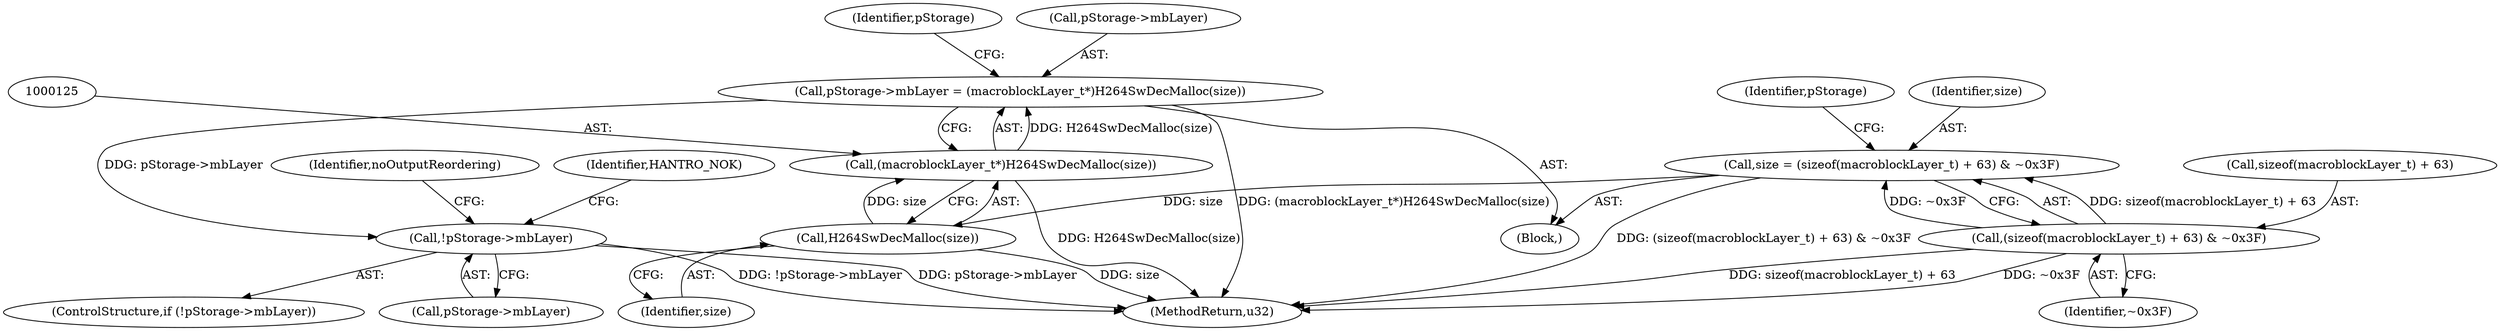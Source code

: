 digraph "0_Android_2b6f22dc64d456471a1dc6df09d515771d1427c8_4@pointer" {
"1000120" [label="(Call,pStorage->mbLayer = (macroblockLayer_t*)H264SwDecMalloc(size))"];
"1000124" [label="(Call,(macroblockLayer_t*)H264SwDecMalloc(size))"];
"1000126" [label="(Call,H264SwDecMalloc(size))"];
"1000112" [label="(Call,size = (sizeof(macroblockLayer_t) + 63) & ~0x3F)"];
"1000114" [label="(Call,(sizeof(macroblockLayer_t) + 63) & ~0x3F)"];
"1000129" [label="(Call,!pStorage->mbLayer)"];
"1000124" [label="(Call,(macroblockLayer_t*)H264SwDecMalloc(size))"];
"1000144" [label="(MethodReturn,u32)"];
"1000127" [label="(Identifier,size)"];
"1000112" [label="(Call,size = (sizeof(macroblockLayer_t) + 63) & ~0x3F)"];
"1000131" [label="(Identifier,pStorage)"];
"1000114" [label="(Call,(sizeof(macroblockLayer_t) + 63) & ~0x3F)"];
"1000122" [label="(Identifier,pStorage)"];
"1000130" [label="(Call,pStorage->mbLayer)"];
"1000136" [label="(Identifier,noOutputReordering)"];
"1000129" [label="(Call,!pStorage->mbLayer)"];
"1000119" [label="(Identifier,~0x3F)"];
"1000106" [label="(Block,)"];
"1000113" [label="(Identifier,size)"];
"1000134" [label="(Identifier,HANTRO_NOK)"];
"1000121" [label="(Call,pStorage->mbLayer)"];
"1000120" [label="(Call,pStorage->mbLayer = (macroblockLayer_t*)H264SwDecMalloc(size))"];
"1000115" [label="(Call,sizeof(macroblockLayer_t) + 63)"];
"1000126" [label="(Call,H264SwDecMalloc(size))"];
"1000128" [label="(ControlStructure,if (!pStorage->mbLayer))"];
"1000120" -> "1000106"  [label="AST: "];
"1000120" -> "1000124"  [label="CFG: "];
"1000121" -> "1000120"  [label="AST: "];
"1000124" -> "1000120"  [label="AST: "];
"1000131" -> "1000120"  [label="CFG: "];
"1000120" -> "1000144"  [label="DDG: (macroblockLayer_t*)H264SwDecMalloc(size)"];
"1000124" -> "1000120"  [label="DDG: H264SwDecMalloc(size)"];
"1000120" -> "1000129"  [label="DDG: pStorage->mbLayer"];
"1000124" -> "1000126"  [label="CFG: "];
"1000125" -> "1000124"  [label="AST: "];
"1000126" -> "1000124"  [label="AST: "];
"1000124" -> "1000144"  [label="DDG: H264SwDecMalloc(size)"];
"1000126" -> "1000124"  [label="DDG: size"];
"1000126" -> "1000127"  [label="CFG: "];
"1000127" -> "1000126"  [label="AST: "];
"1000126" -> "1000144"  [label="DDG: size"];
"1000112" -> "1000126"  [label="DDG: size"];
"1000112" -> "1000106"  [label="AST: "];
"1000112" -> "1000114"  [label="CFG: "];
"1000113" -> "1000112"  [label="AST: "];
"1000114" -> "1000112"  [label="AST: "];
"1000122" -> "1000112"  [label="CFG: "];
"1000112" -> "1000144"  [label="DDG: (sizeof(macroblockLayer_t) + 63) & ~0x3F"];
"1000114" -> "1000112"  [label="DDG: sizeof(macroblockLayer_t) + 63"];
"1000114" -> "1000112"  [label="DDG: ~0x3F"];
"1000114" -> "1000119"  [label="CFG: "];
"1000115" -> "1000114"  [label="AST: "];
"1000119" -> "1000114"  [label="AST: "];
"1000114" -> "1000144"  [label="DDG: sizeof(macroblockLayer_t) + 63"];
"1000114" -> "1000144"  [label="DDG: ~0x3F"];
"1000129" -> "1000128"  [label="AST: "];
"1000129" -> "1000130"  [label="CFG: "];
"1000130" -> "1000129"  [label="AST: "];
"1000134" -> "1000129"  [label="CFG: "];
"1000136" -> "1000129"  [label="CFG: "];
"1000129" -> "1000144"  [label="DDG: !pStorage->mbLayer"];
"1000129" -> "1000144"  [label="DDG: pStorage->mbLayer"];
}
